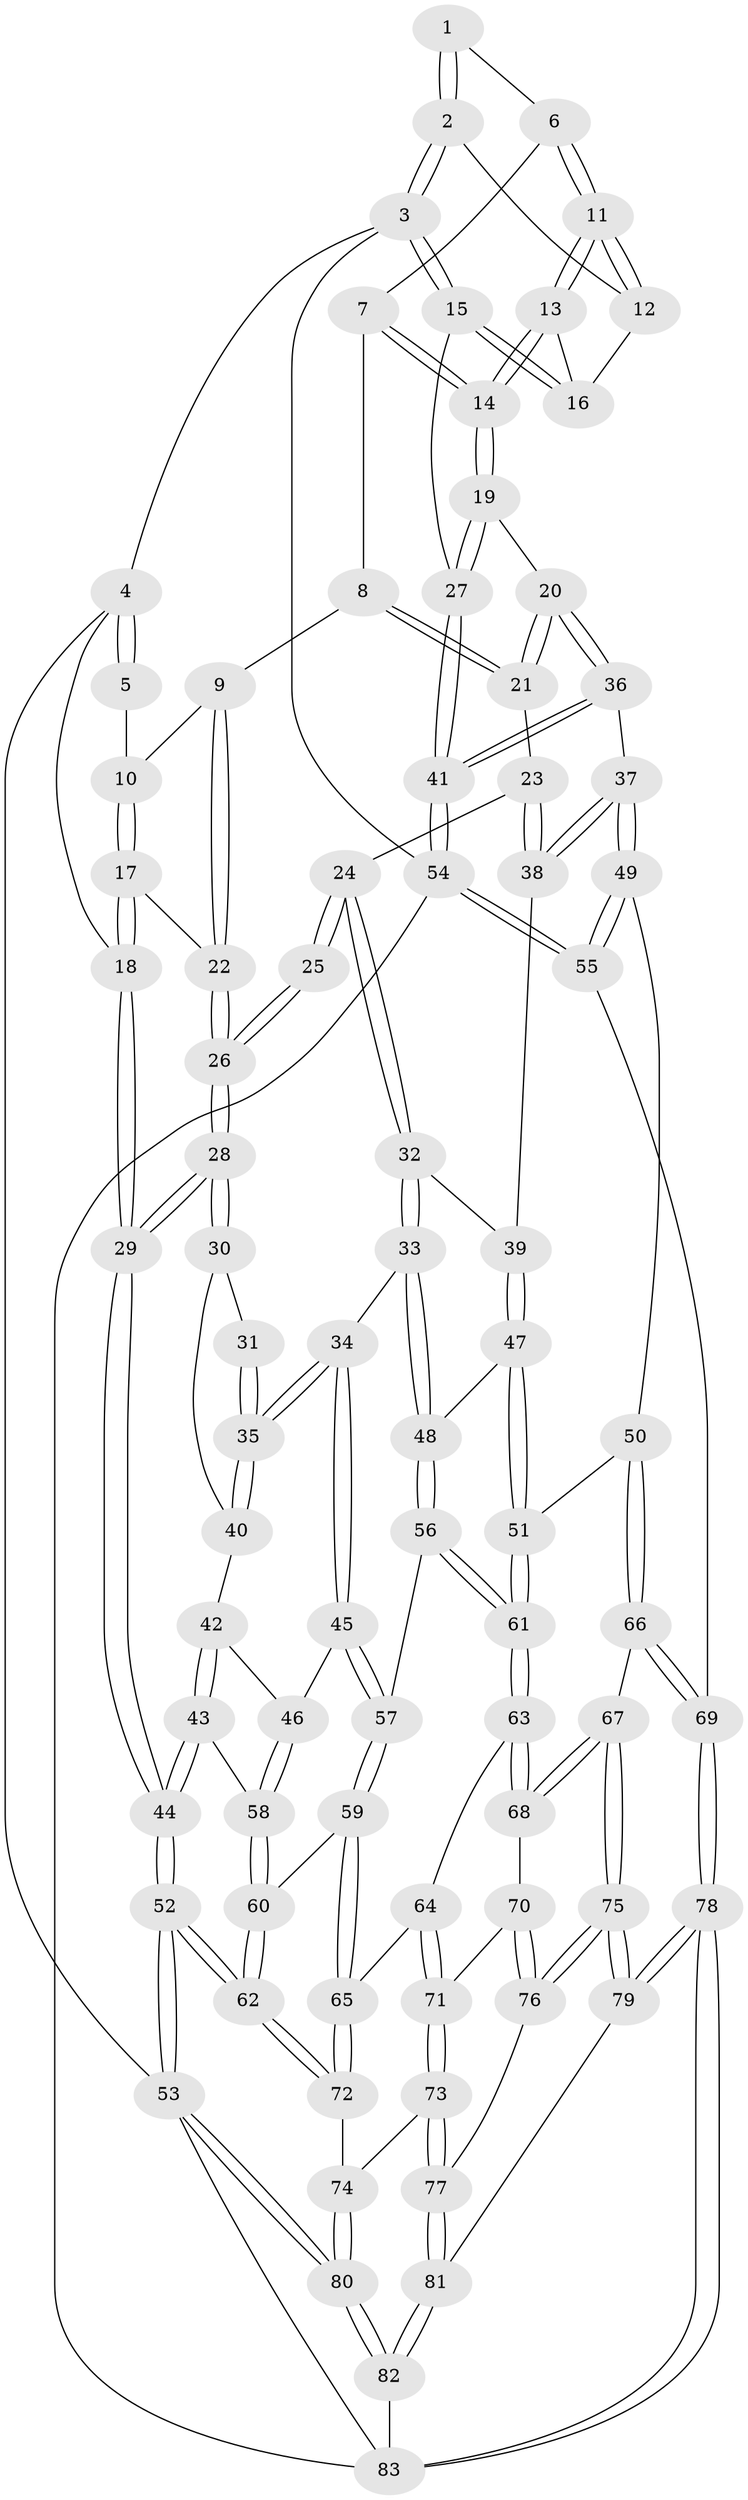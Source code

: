 // Generated by graph-tools (version 1.1) at 2025/51/03/09/25 03:51:05]
// undirected, 83 vertices, 204 edges
graph export_dot {
graph [start="1"]
  node [color=gray90,style=filled];
  1 [pos="+0.5906240776763594+0"];
  2 [pos="+1+0"];
  3 [pos="+1+0"];
  4 [pos="+0+0"];
  5 [pos="+0.31880172150376546+0"];
  6 [pos="+0.6031939610286574+0.005438594479583404"];
  7 [pos="+0.6030095968934186+0.008254907232057473"];
  8 [pos="+0.5645570490037317+0.10914563972139904"];
  9 [pos="+0.3612535250702952+0.12397283879331035"];
  10 [pos="+0.3439001724090346+0.08894909494662034"];
  11 [pos="+0.8595845660472687+0.10116526274852959"];
  12 [pos="+0.9030147860835335+0.006017773597142729"];
  13 [pos="+0.8448562121111969+0.15241170356357242"];
  14 [pos="+0.8123092464138679+0.21025477758434247"];
  15 [pos="+1+0.24970896095948103"];
  16 [pos="+1+0.18181761478965766"];
  17 [pos="+0.1147410705388867+0.15657478467660987"];
  18 [pos="+0+0.15883058803920896"];
  19 [pos="+0.811732491261201+0.21267433569757"];
  20 [pos="+0.7185240851354522+0.31735775867019883"];
  21 [pos="+0.594888631716525+0.26579037288599766"];
  22 [pos="+0.35614727335361535+0.24455159535024276"];
  23 [pos="+0.4327689322042654+0.323940182538673"];
  24 [pos="+0.42541933135118454+0.3245022470581265"];
  25 [pos="+0.37120526906756607+0.28673658973"];
  26 [pos="+0.36325197998890685+0.27545449904575325"];
  27 [pos="+1+0.38767933433485624"];
  28 [pos="+0+0.31988026483836757"];
  29 [pos="+0+0.31114818897974905"];
  30 [pos="+0.14419431204366173+0.39001900210164075"];
  31 [pos="+0.26801903011081474+0.3824887825510173"];
  32 [pos="+0.4105736077526355+0.3906418342773384"];
  33 [pos="+0.35389571801491443+0.5102121860345342"];
  34 [pos="+0.3400303268792692+0.5078910750741578"];
  35 [pos="+0.27097475004514915+0.4668451766292313"];
  36 [pos="+0.7318545236893897+0.38120952883310294"];
  37 [pos="+0.6883327352341093+0.46057090949774593"];
  38 [pos="+0.5398120832773075+0.45424095036411183"];
  39 [pos="+0.5045309926521624+0.5188226479405091"];
  40 [pos="+0.2347656519908645+0.47040520554593435"];
  41 [pos="+1+0.574579345798857"];
  42 [pos="+0.22874197483456357+0.4794621734081"];
  43 [pos="+0.04327173410135665+0.5239919130659492"];
  44 [pos="+0+0.4104537416755494"];
  45 [pos="+0.22702011379709122+0.5634001376090446"];
  46 [pos="+0.20183438296917666+0.5628528344317291"];
  47 [pos="+0.5042494881490032+0.5276362939294093"];
  48 [pos="+0.36960223855360136+0.543960595115833"];
  49 [pos="+0.6659950706288206+0.5757491100388843"];
  50 [pos="+0.6353587581134832+0.6076474639418876"];
  51 [pos="+0.570068998641715+0.6067153067446881"];
  52 [pos="+0+1"];
  53 [pos="+0+1"];
  54 [pos="+1+0.6838225325123638"];
  55 [pos="+1+0.7092492868515569"];
  56 [pos="+0.3707356211466834+0.5829015799346277"];
  57 [pos="+0.3097623436498898+0.6418493462796484"];
  58 [pos="+0.13433880768260398+0.5929887963170405"];
  59 [pos="+0.27778679964822284+0.7042219405952821"];
  60 [pos="+0.15140854877219811+0.6421065006571609"];
  61 [pos="+0.4685261890537204+0.6680301483977504"];
  62 [pos="+0.06322966334207224+0.8283694893269937"];
  63 [pos="+0.46671093603907493+0.6765642193244827"];
  64 [pos="+0.3433075186401484+0.7318597912309446"];
  65 [pos="+0.2789167550514949+0.708037507916367"];
  66 [pos="+0.657934281099364+0.7451775197600553"];
  67 [pos="+0.6362947080441911+0.7928310068147449"];
  68 [pos="+0.4748162250475401+0.716825998305461"];
  69 [pos="+0.9933052185757038+0.74308652406302"];
  70 [pos="+0.4531514901277934+0.8002959927193551"];
  71 [pos="+0.3991281936953293+0.8193173798977628"];
  72 [pos="+0.2547247148300125+0.7690034941567228"];
  73 [pos="+0.39495496453801+0.825333872482371"];
  74 [pos="+0.29432342964836467+0.867639198393327"];
  75 [pos="+0.6253456757535772+0.8787023352984892"];
  76 [pos="+0.5101819570503078+0.8441014208566519"];
  77 [pos="+0.4248494650180153+0.9345846513544183"];
  78 [pos="+0.7282261077226709+1"];
  79 [pos="+0.6259846819748867+0.8803735586158824"];
  80 [pos="+0.1660058968855438+1"];
  81 [pos="+0.4213766713442836+0.9643128357030242"];
  82 [pos="+0.3026686737670012+1"];
  83 [pos="+0.7158434501124393+1"];
  1 -- 2;
  1 -- 2;
  1 -- 6;
  2 -- 3;
  2 -- 3;
  2 -- 12;
  3 -- 4;
  3 -- 15;
  3 -- 15;
  3 -- 54;
  4 -- 5;
  4 -- 5;
  4 -- 18;
  4 -- 53;
  5 -- 10;
  6 -- 7;
  6 -- 11;
  6 -- 11;
  7 -- 8;
  7 -- 14;
  7 -- 14;
  8 -- 9;
  8 -- 21;
  8 -- 21;
  9 -- 10;
  9 -- 22;
  9 -- 22;
  10 -- 17;
  10 -- 17;
  11 -- 12;
  11 -- 12;
  11 -- 13;
  11 -- 13;
  12 -- 16;
  13 -- 14;
  13 -- 14;
  13 -- 16;
  14 -- 19;
  14 -- 19;
  15 -- 16;
  15 -- 16;
  15 -- 27;
  17 -- 18;
  17 -- 18;
  17 -- 22;
  18 -- 29;
  18 -- 29;
  19 -- 20;
  19 -- 27;
  19 -- 27;
  20 -- 21;
  20 -- 21;
  20 -- 36;
  20 -- 36;
  21 -- 23;
  22 -- 26;
  22 -- 26;
  23 -- 24;
  23 -- 38;
  23 -- 38;
  24 -- 25;
  24 -- 25;
  24 -- 32;
  24 -- 32;
  25 -- 26;
  25 -- 26;
  26 -- 28;
  26 -- 28;
  27 -- 41;
  27 -- 41;
  28 -- 29;
  28 -- 29;
  28 -- 30;
  28 -- 30;
  29 -- 44;
  29 -- 44;
  30 -- 31;
  30 -- 40;
  31 -- 35;
  31 -- 35;
  32 -- 33;
  32 -- 33;
  32 -- 39;
  33 -- 34;
  33 -- 48;
  33 -- 48;
  34 -- 35;
  34 -- 35;
  34 -- 45;
  34 -- 45;
  35 -- 40;
  35 -- 40;
  36 -- 37;
  36 -- 41;
  36 -- 41;
  37 -- 38;
  37 -- 38;
  37 -- 49;
  37 -- 49;
  38 -- 39;
  39 -- 47;
  39 -- 47;
  40 -- 42;
  41 -- 54;
  41 -- 54;
  42 -- 43;
  42 -- 43;
  42 -- 46;
  43 -- 44;
  43 -- 44;
  43 -- 58;
  44 -- 52;
  44 -- 52;
  45 -- 46;
  45 -- 57;
  45 -- 57;
  46 -- 58;
  46 -- 58;
  47 -- 48;
  47 -- 51;
  47 -- 51;
  48 -- 56;
  48 -- 56;
  49 -- 50;
  49 -- 55;
  49 -- 55;
  50 -- 51;
  50 -- 66;
  50 -- 66;
  51 -- 61;
  51 -- 61;
  52 -- 53;
  52 -- 53;
  52 -- 62;
  52 -- 62;
  53 -- 80;
  53 -- 80;
  53 -- 83;
  54 -- 55;
  54 -- 55;
  54 -- 83;
  55 -- 69;
  56 -- 57;
  56 -- 61;
  56 -- 61;
  57 -- 59;
  57 -- 59;
  58 -- 60;
  58 -- 60;
  59 -- 60;
  59 -- 65;
  59 -- 65;
  60 -- 62;
  60 -- 62;
  61 -- 63;
  61 -- 63;
  62 -- 72;
  62 -- 72;
  63 -- 64;
  63 -- 68;
  63 -- 68;
  64 -- 65;
  64 -- 71;
  64 -- 71;
  65 -- 72;
  65 -- 72;
  66 -- 67;
  66 -- 69;
  66 -- 69;
  67 -- 68;
  67 -- 68;
  67 -- 75;
  67 -- 75;
  68 -- 70;
  69 -- 78;
  69 -- 78;
  70 -- 71;
  70 -- 76;
  70 -- 76;
  71 -- 73;
  71 -- 73;
  72 -- 74;
  73 -- 74;
  73 -- 77;
  73 -- 77;
  74 -- 80;
  74 -- 80;
  75 -- 76;
  75 -- 76;
  75 -- 79;
  75 -- 79;
  76 -- 77;
  77 -- 81;
  77 -- 81;
  78 -- 79;
  78 -- 79;
  78 -- 83;
  78 -- 83;
  79 -- 81;
  80 -- 82;
  80 -- 82;
  81 -- 82;
  81 -- 82;
  82 -- 83;
}
